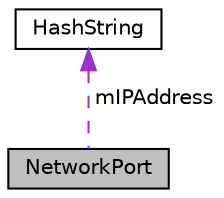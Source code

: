 digraph "NetworkPort"
{
  edge [fontname="Helvetica",fontsize="10",labelfontname="Helvetica",labelfontsize="10"];
  node [fontname="Helvetica",fontsize="10",shape=record];
  Node1 [label="NetworkPort",height=0.2,width=0.4,color="black", fillcolor="grey75", style="filled", fontcolor="black"];
  Node2 -> Node1 [dir="back",color="darkorchid3",fontsize="10",style="dashed",label=" mIPAddress" ,fontname="Helvetica"];
  Node2 [label="HashString",height=0.2,width=0.4,color="black", fillcolor="white", style="filled",URL="$classHashString.html"];
}
